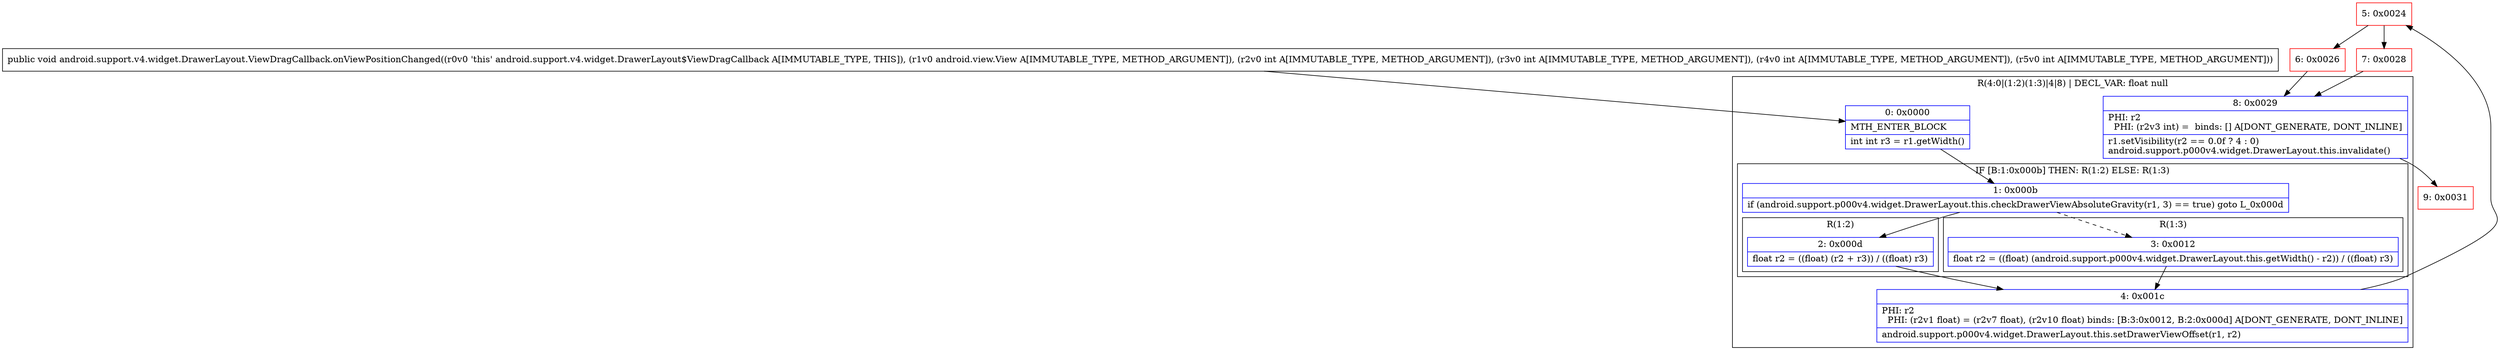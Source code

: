 digraph "CFG forandroid.support.v4.widget.DrawerLayout.ViewDragCallback.onViewPositionChanged(Landroid\/view\/View;IIII)V" {
subgraph cluster_Region_147717542 {
label = "R(4:0|(1:2)(1:3)|4|8) | DECL_VAR: float null\l";
node [shape=record,color=blue];
Node_0 [shape=record,label="{0\:\ 0x0000|MTH_ENTER_BLOCK\l|int int r3 = r1.getWidth()\l}"];
subgraph cluster_IfRegion_1376628135 {
label = "IF [B:1:0x000b] THEN: R(1:2) ELSE: R(1:3)";
node [shape=record,color=blue];
Node_1 [shape=record,label="{1\:\ 0x000b|if (android.support.p000v4.widget.DrawerLayout.this.checkDrawerViewAbsoluteGravity(r1, 3) == true) goto L_0x000d\l}"];
subgraph cluster_Region_1596710755 {
label = "R(1:2)";
node [shape=record,color=blue];
Node_2 [shape=record,label="{2\:\ 0x000d|float r2 = ((float) (r2 + r3)) \/ ((float) r3)\l}"];
}
subgraph cluster_Region_366457495 {
label = "R(1:3)";
node [shape=record,color=blue];
Node_3 [shape=record,label="{3\:\ 0x0012|float r2 = ((float) (android.support.p000v4.widget.DrawerLayout.this.getWidth() \- r2)) \/ ((float) r3)\l}"];
}
}
Node_4 [shape=record,label="{4\:\ 0x001c|PHI: r2 \l  PHI: (r2v1 float) = (r2v7 float), (r2v10 float) binds: [B:3:0x0012, B:2:0x000d] A[DONT_GENERATE, DONT_INLINE]\l|android.support.p000v4.widget.DrawerLayout.this.setDrawerViewOffset(r1, r2)\l}"];
Node_8 [shape=record,label="{8\:\ 0x0029|PHI: r2 \l  PHI: (r2v3 int) =  binds: [] A[DONT_GENERATE, DONT_INLINE]\l|r1.setVisibility(r2 == 0.0f ? 4 : 0)\landroid.support.p000v4.widget.DrawerLayout.this.invalidate()\l}"];
}
Node_5 [shape=record,color=red,label="{5\:\ 0x0024}"];
Node_6 [shape=record,color=red,label="{6\:\ 0x0026}"];
Node_7 [shape=record,color=red,label="{7\:\ 0x0028}"];
Node_9 [shape=record,color=red,label="{9\:\ 0x0031}"];
MethodNode[shape=record,label="{public void android.support.v4.widget.DrawerLayout.ViewDragCallback.onViewPositionChanged((r0v0 'this' android.support.v4.widget.DrawerLayout$ViewDragCallback A[IMMUTABLE_TYPE, THIS]), (r1v0 android.view.View A[IMMUTABLE_TYPE, METHOD_ARGUMENT]), (r2v0 int A[IMMUTABLE_TYPE, METHOD_ARGUMENT]), (r3v0 int A[IMMUTABLE_TYPE, METHOD_ARGUMENT]), (r4v0 int A[IMMUTABLE_TYPE, METHOD_ARGUMENT]), (r5v0 int A[IMMUTABLE_TYPE, METHOD_ARGUMENT])) }"];
MethodNode -> Node_0;
Node_0 -> Node_1;
Node_1 -> Node_2;
Node_1 -> Node_3[style=dashed];
Node_2 -> Node_4;
Node_3 -> Node_4;
Node_4 -> Node_5;
Node_8 -> Node_9;
Node_5 -> Node_6;
Node_5 -> Node_7;
Node_6 -> Node_8;
Node_7 -> Node_8;
}

